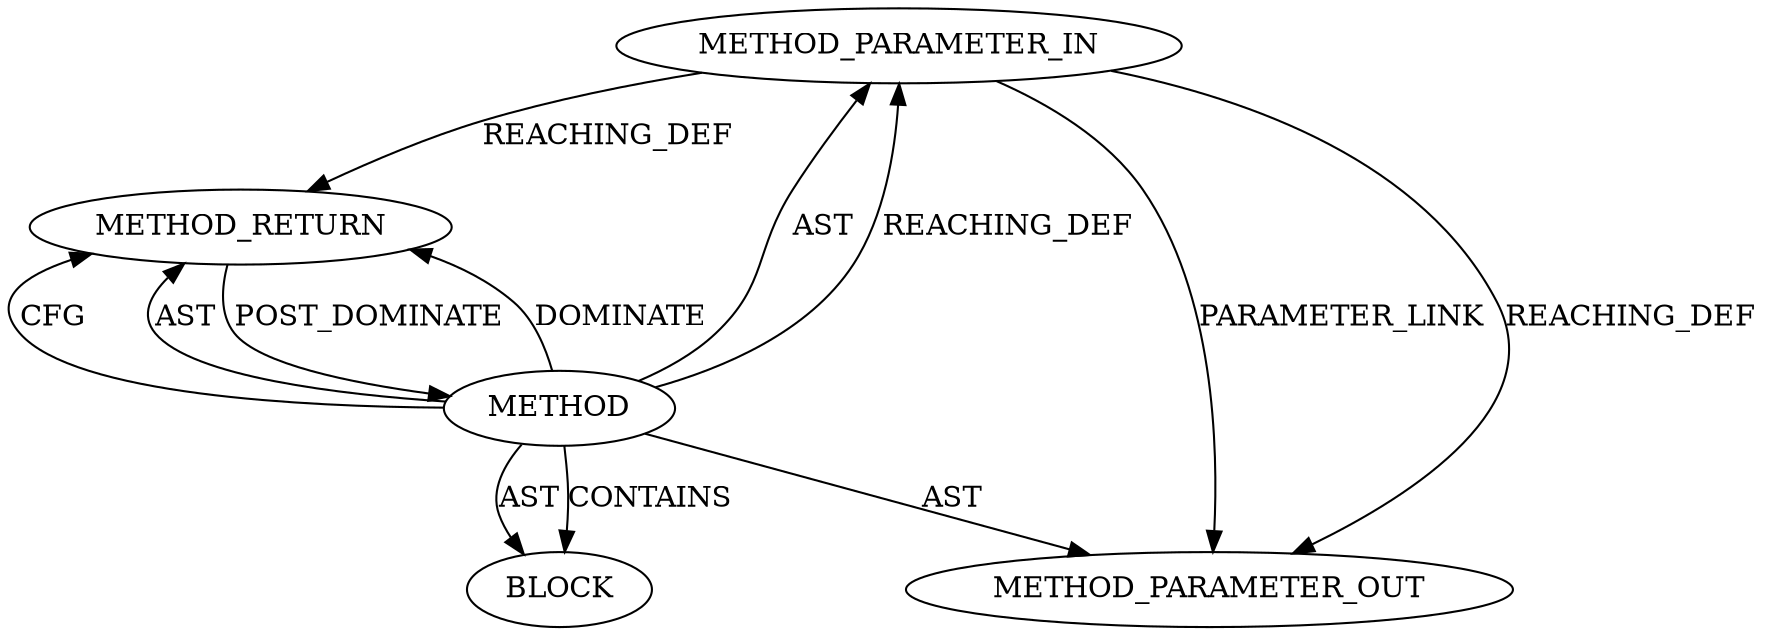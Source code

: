 digraph {
  25868 [label=METHOD_PARAMETER_IN ORDER=1 CODE="p1" IS_VARIADIC=false TYPE_FULL_NAME="ANY" EVALUATION_STRATEGY="BY_VALUE" INDEX=1 NAME="p1"]
  25870 [label=METHOD_RETURN ORDER=2 CODE="RET" TYPE_FULL_NAME="ANY" EVALUATION_STRATEGY="BY_VALUE"]
  25869 [label=BLOCK ORDER=1 ARGUMENT_INDEX=1 CODE="<empty>" TYPE_FULL_NAME="ANY"]
  27349 [label=METHOD_PARAMETER_OUT ORDER=1 CODE="p1" IS_VARIADIC=false TYPE_FULL_NAME="ANY" EVALUATION_STRATEGY="BY_VALUE" INDEX=1 NAME="p1"]
  25867 [label=METHOD AST_PARENT_TYPE="NAMESPACE_BLOCK" AST_PARENT_FULL_NAME="<global>" ORDER=0 CODE="<empty>" FULL_NAME="HMAC_size" IS_EXTERNAL=true FILENAME="<empty>" SIGNATURE="" NAME="HMAC_size"]
  25867 -> 25869 [label=CONTAINS ]
  25867 -> 25868 [label=AST ]
  25868 -> 27349 [label=REACHING_DEF VARIABLE="p1"]
  25867 -> 27349 [label=AST ]
  25868 -> 25870 [label=REACHING_DEF VARIABLE="p1"]
  25867 -> 25869 [label=AST ]
  25867 -> 25870 [label=DOMINATE ]
  25870 -> 25867 [label=POST_DOMINATE ]
  25867 -> 25868 [label=REACHING_DEF VARIABLE=""]
  25868 -> 27349 [label=PARAMETER_LINK ]
  25867 -> 25870 [label=CFG ]
  25867 -> 25870 [label=AST ]
}
